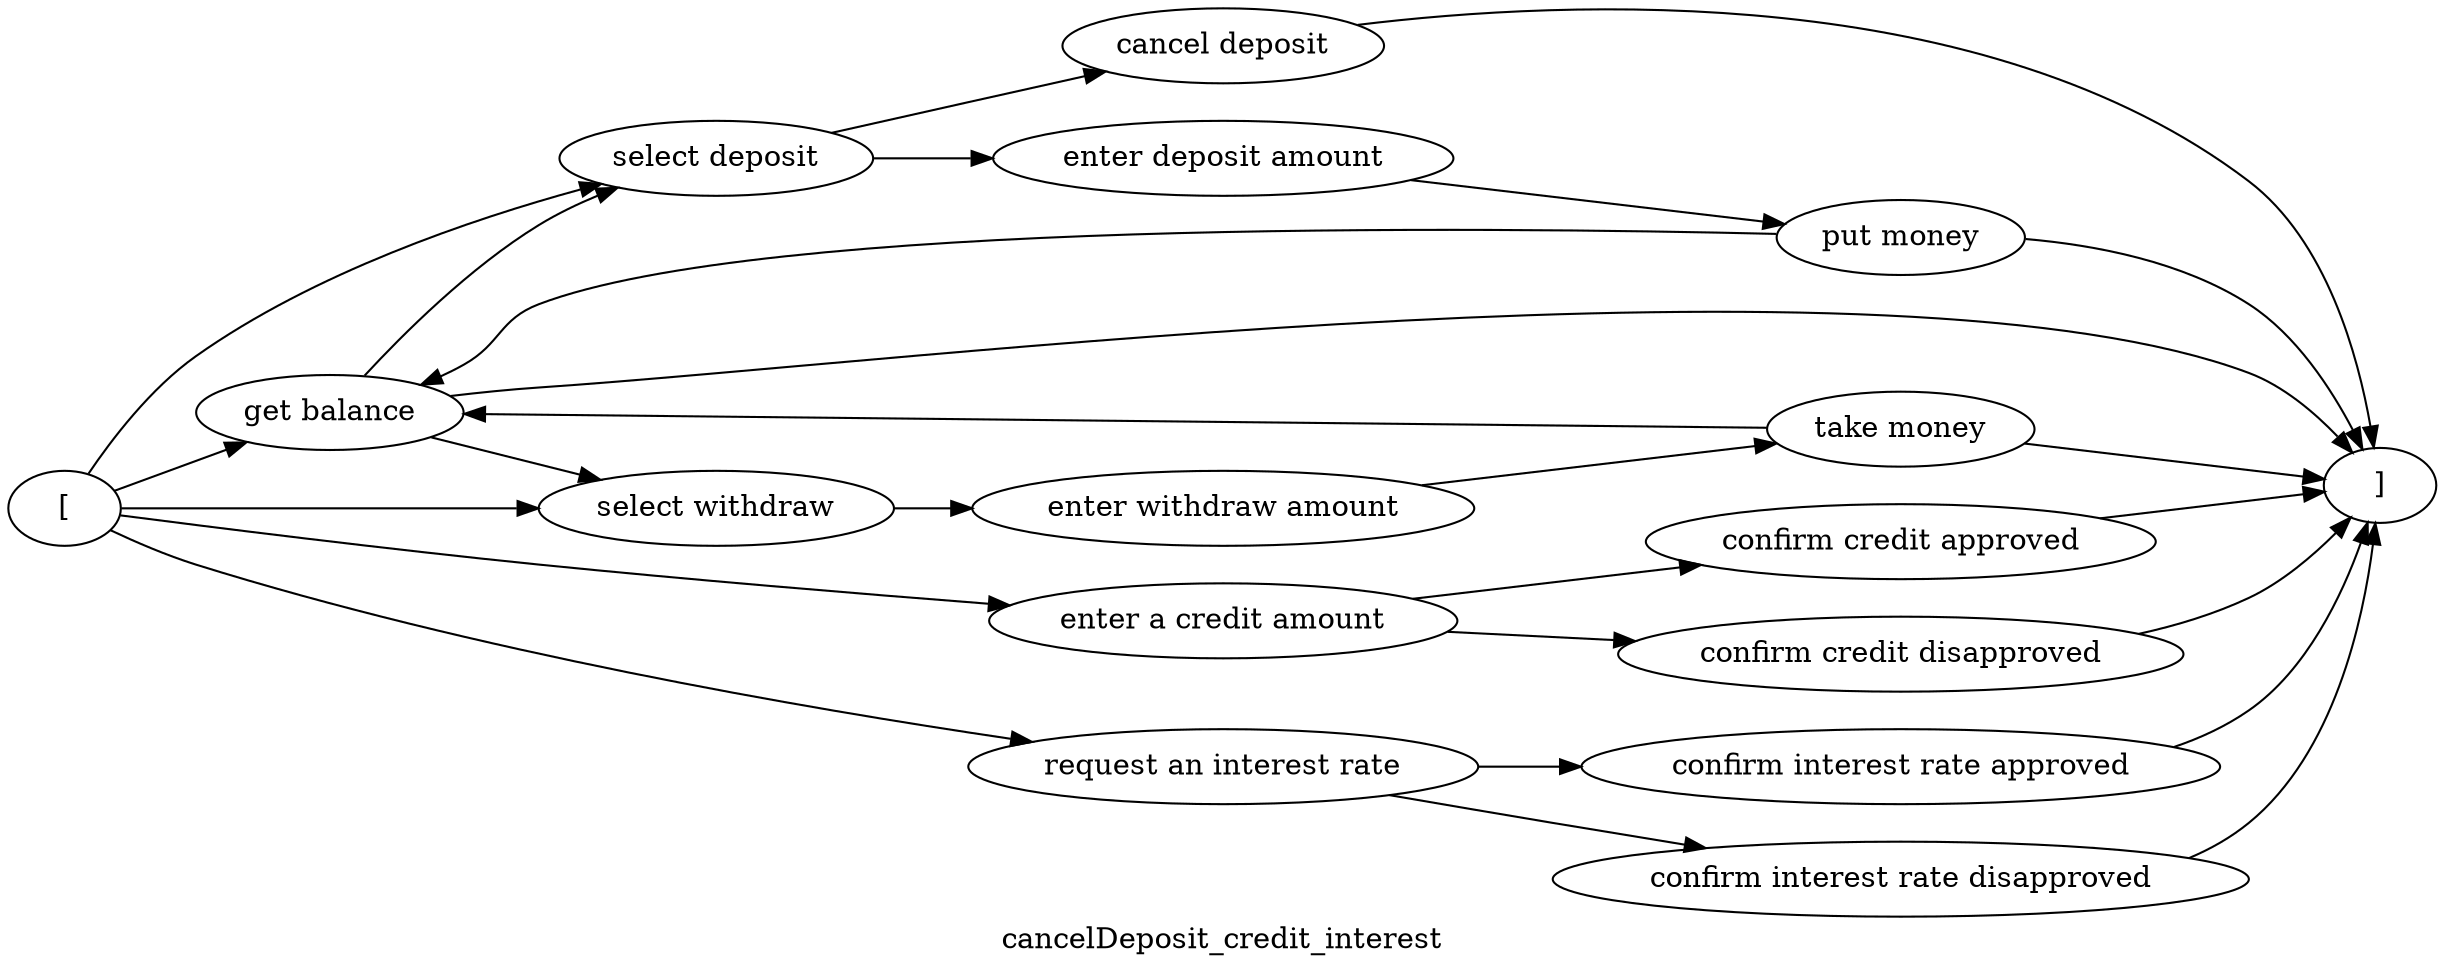 digraph G {
rankdir = LR
label = "cancelDeposit_credit_interest";
esg28_vertex2 -> esg28_vertex1;
esg28_vertex0 -> esg28_vertex2;
esg28_vertex2 -> esg28_vertex3;
esg28_vertex0 -> esg28_vertex3;
esg28_vertex3 -> esg28_vertex4;
esg28_vertex4 -> esg28_vertex5;
esg28_vertex5 -> esg28_vertex1;
esg28_vertex5 -> esg28_vertex2;
esg28_vertex2 -> esg28_vertex6;
esg28_vertex0 -> esg28_vertex6;
esg28_vertex6 -> esg28_vertex7;
esg28_vertex7 -> esg28_vertex8;
esg28_vertex8 -> esg28_vertex1;
esg28_vertex8 -> esg28_vertex2;
esg28_vertex3 -> esg28_vertex9;
esg28_vertex9 -> esg28_vertex1;
esg28_vertex0 -> esg28_vertex10;
esg28_vertex11 -> esg28_vertex1;
esg28_vertex10 -> esg28_vertex11;
esg28_vertex10 -> esg28_vertex12;
esg28_vertex12 -> esg28_vertex1;
esg28_vertex0 -> esg28_vertex13;
esg28_vertex14 -> esg28_vertex1;
esg28_vertex13 -> esg28_vertex14;
esg28_vertex13 -> esg28_vertex15;
esg28_vertex15 -> esg28_vertex1;
esg28_vertex2 [label = "get balance"]
esg28_vertex1 [label = "]"]
esg28_vertex0 [label = "["]
esg28_vertex3 [label = "select deposit"]
esg28_vertex4 [label = "enter deposit amount"]
esg28_vertex5 [label = "put money"]
esg28_vertex6 [label = "select withdraw"]
esg28_vertex7 [label = "enter withdraw amount"]
esg28_vertex8 [label = "take money"]
esg28_vertex9 [label = "cancel deposit"]
esg28_vertex10 [label = "enter a credit amount"]
esg28_vertex11 [label = "confirm credit approved"]
esg28_vertex12 [label = "confirm credit disapproved"]
esg28_vertex13 [label = "request an interest rate"]
esg28_vertex14 [label = "confirm interest rate approved"]
esg28_vertex15 [label = "confirm interest rate disapproved"]
}
